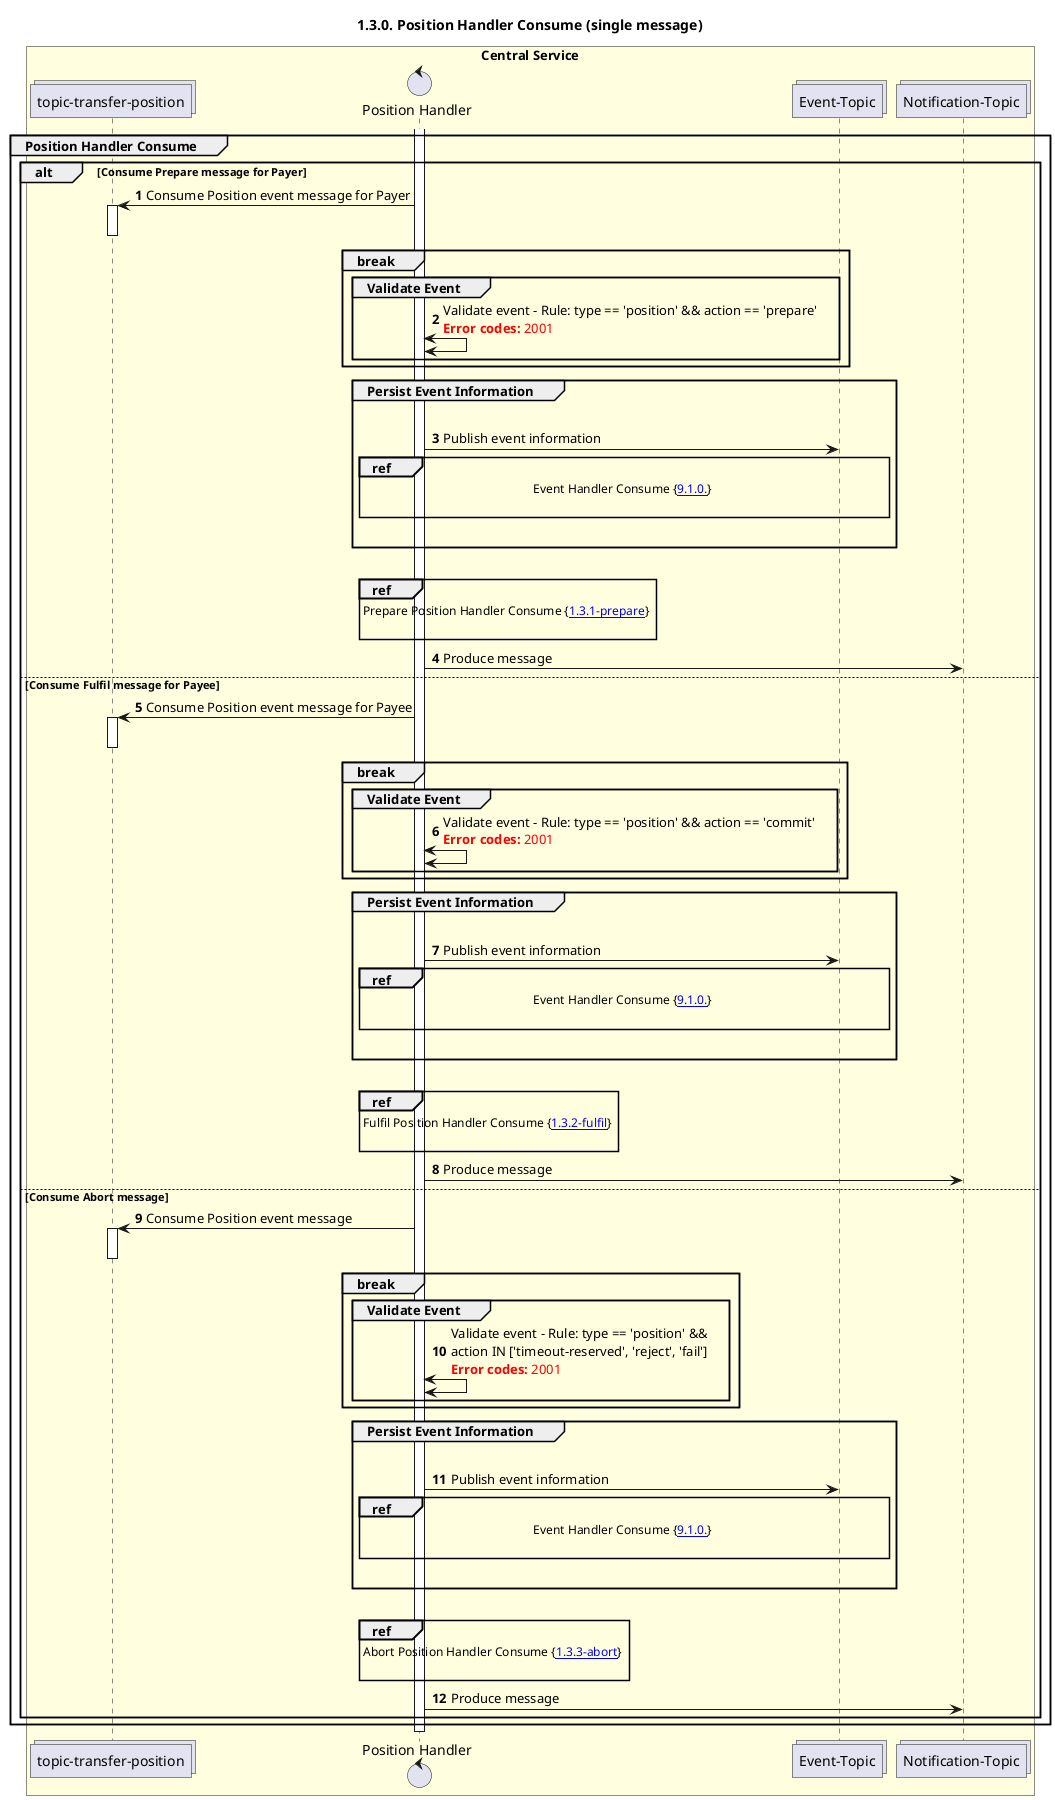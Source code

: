 /'*****
 License
 --------------
 Copyright © 2017 Bill & Melinda Gates Foundation
 The Mojaloop files are made available by the Bill & Melinda Gates Foundation under the Apache License, Version 2.0 (the "License") and you may not use these files except in compliance with the License. You may obtain a copy of the License at
 http://www.apache.org/licenses/LICENSE-2.0
 Unless required by applicable law or agreed to in writing, the Mojaloop files are distributed on an "AS IS" BASIS, WITHOUT WARRANTIES OR CONDITIONS OF ANY KIND, either express or implied. See the License for the specific language governing permissions and limitations under the License.
 Contributors
 --------------
 This is the official list of the Mojaloop project contributors for this file.
 Names of the original copyright holders (individuals or organizations)
 should be listed with a '*' in the first column. People who have
 contributed from an organization can be listed under the organization
 that actually holds the copyright for their contributions (see the
 Gates Foundation organization for an example). Those individuals should have
 their names indented and be marked with a '-'. Email address can be added
 optionally within square brackets <email>.
 * Gates Foundation
 - Name Surname <name.surname@gatesfoundation.com>

 * Georgi Georgiev <georgi.georgiev@modusbox.com>
 * Rajiv Mothilal <rajiv.mothilal@modusbox.com>
 * Miguel de Barros <miguel.debarros@modusbox.com>
 --------------
 ******'/

@startuml
' declate title
title 1.3.0. Position Handler Consume (single message)

autonumber

' Actor Keys:
'   boundary - APIs/Interfaces, etc
'   collections - Kafka Topics
'   control - Kafka Consumers
'   entity - Database Access Objects
'   database - Database Persistance Store

' declare actors
collections "topic-transfer-position" as TOPIC_TRANSFER_POSITION
control "Position Handler" as POS_HANDLER
collections "Event-Topic" as TOPIC_EVENTS
collections "Notification-Topic" as TOPIC_NOTIFICATIONS


box "Central Service" #LightYellow
    participant TOPIC_TRANSFER_POSITION
    participant POS_HANDLER
    participant TOPIC_EVENTS
    participant TOPIC_NOTIFICATIONS
end box

' start flow
activate POS_HANDLER
group Position Handler Consume
    alt Consume Prepare message for Payer
        TOPIC_TRANSFER_POSITION <- POS_HANDLER: Consume Position event message for Payer
        activate TOPIC_TRANSFER_POSITION
        deactivate TOPIC_TRANSFER_POSITION
        break
            group Validate Event
                POS_HANDLER <-> POS_HANDLER: Validate event - Rule: type == 'position' && action == 'prepare'\n<color #FF0000><b>Error codes:</b> 2001</color>
            end
        end
        group Persist Event Information
            |||
            POS_HANDLER -> TOPIC_EVENTS: Publish event information
            ref over POS_HANDLER, TOPIC_EVENTS :  Event Handler Consume {[[https://github.com/mojaloop/docs/blob/master/CentralServices/seq_diagrams/seq-event-9.1.0.svg 9.1.0.]]} \n
            |||
        end
        |||
        ref over POS_HANDLER: Prepare Position Handler Consume {[[https://github.com/mojaloop/docs/blob/master/CentralServices/seq_diagrams/seq-position-1.3.1-prepare.svg 1.3.1-prepare]]} \n
        POS_HANDLER -> TOPIC_NOTIFICATIONS: Produce message
    else Consume Fulfil message for Payee
        TOPIC_TRANSFER_POSITION <- POS_HANDLER: Consume Position event message for Payee
        activate TOPIC_TRANSFER_POSITION
        deactivate TOPIC_TRANSFER_POSITION
        break
            group Validate Event
                POS_HANDLER <-> POS_HANDLER: Validate event - Rule: type == 'position' && action == 'commit'\n<color #FF0000><b>Error codes:</b> 2001</color>
            end
        end
        group Persist Event Information
            |||
            POS_HANDLER -> TOPIC_EVENTS: Publish event information
            ref over POS_HANDLER, TOPIC_EVENTS :  Event Handler Consume {[[https://github.com/mojaloop/docs/blob/master/CentralServices/seq_diagrams/seq-event-9.1.0.svg 9.1.0.]]} \n
            |||
        end
        |||
        ref over POS_HANDLER: Fulfil Position Handler Consume {[[https://github.com/mojaloop/docs/blob/master/CentralServices/seq_diagrams/seq-position-1.3.2-fulfil.svg 1.3.2-fulfil]]} \n
        POS_HANDLER -> TOPIC_NOTIFICATIONS: Produce message
    else Consume Abort message
        TOPIC_TRANSFER_POSITION <- POS_HANDLER: Consume Position event message
        activate TOPIC_TRANSFER_POSITION
        deactivate TOPIC_TRANSFER_POSITION
        break
            group Validate Event
                POS_HANDLER <-> POS_HANDLER: Validate event - Rule: type == 'position' &&\naction IN ['timeout-reserved', 'reject', 'fail']\n<color #FF0000><b>Error codes:</b> 2001</color>
            end
        end
        group Persist Event Information
            |||
            POS_HANDLER -> TOPIC_EVENTS: Publish event information
            ref over POS_HANDLER, TOPIC_EVENTS :  Event Handler Consume {[[https://github.com/mojaloop/docs/blob/master/CentralServices/seq_diagrams/seq-event-9.1.0.svg 9.1.0.]]} \n
            |||
        end
        |||
        ref over POS_HANDLER: Abort Position Handler Consume {[[https://github.com/mojaloop/docs/blob/master/CentralServices/seq_diagrams/seq-position-1.3.3-abort.svg 1.3.3-abort]]} \n
        POS_HANDLER -> TOPIC_NOTIFICATIONS: Produce message
    end

end
deactivate POS_HANDLER
@enduml
